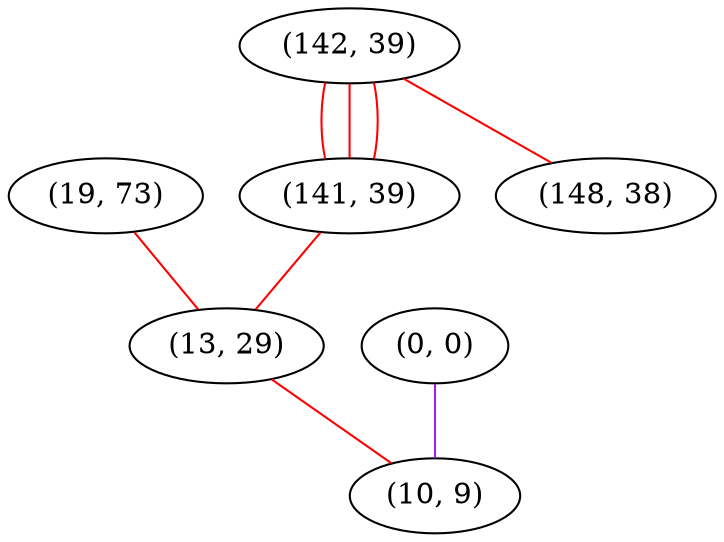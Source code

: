 graph "" {
"(19, 73)";
"(142, 39)";
"(0, 0)";
"(141, 39)";
"(13, 29)";
"(10, 9)";
"(148, 38)";
"(19, 73)" -- "(13, 29)"  [color=red, key=0, weight=1];
"(142, 39)" -- "(141, 39)"  [color=red, key=0, weight=1];
"(142, 39)" -- "(141, 39)"  [color=red, key=1, weight=1];
"(142, 39)" -- "(141, 39)"  [color=red, key=2, weight=1];
"(142, 39)" -- "(148, 38)"  [color=red, key=0, weight=1];
"(0, 0)" -- "(10, 9)"  [color=purple, key=0, weight=4];
"(141, 39)" -- "(13, 29)"  [color=red, key=0, weight=1];
"(13, 29)" -- "(10, 9)"  [color=red, key=0, weight=1];
}
